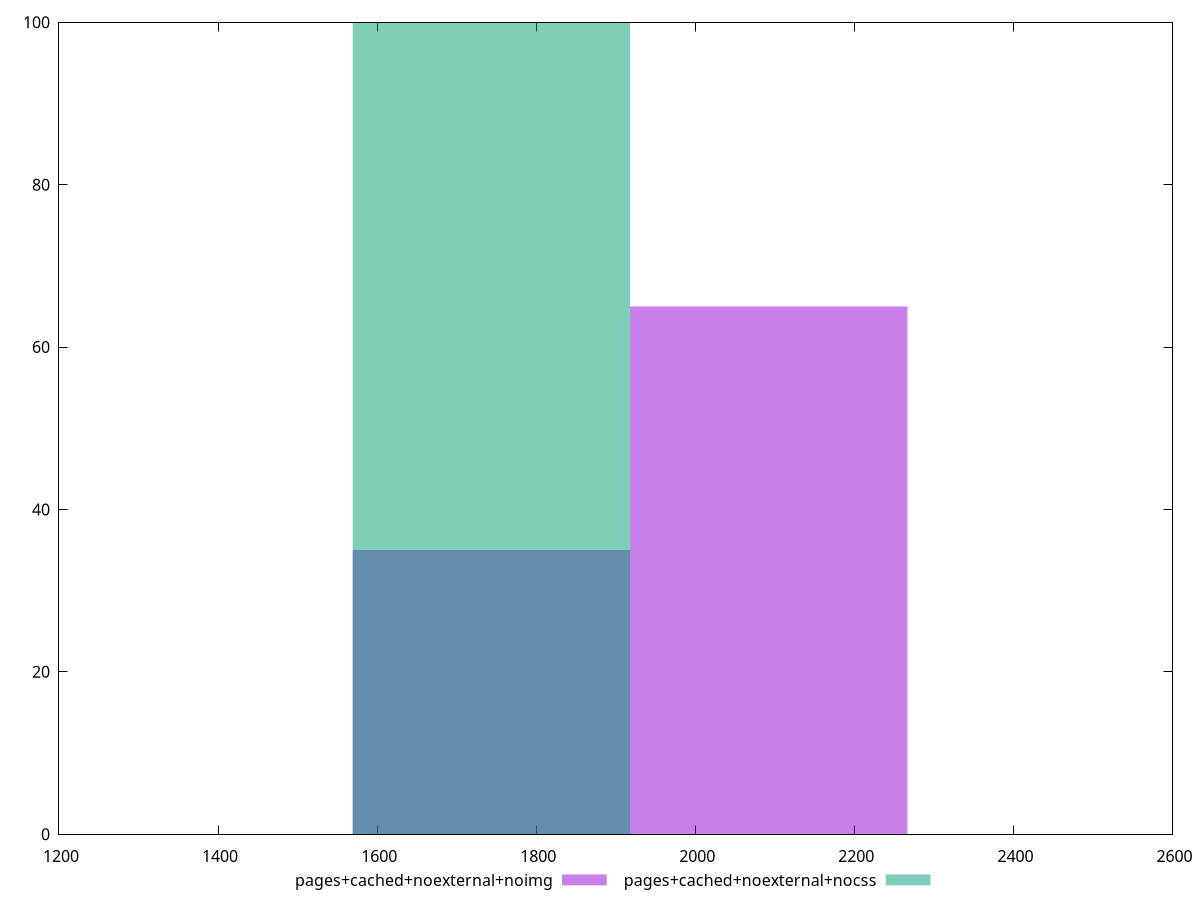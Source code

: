 reset
set terminal svg size 640, 500 enhanced background rgb 'white'
set output "report_00007_2020-12-11T15:55:29.892Z/metrics/comparison/histogram/8_vs_9.svg"

$pagesCachedNoexternalNoimg <<EOF
1743.652014623632 35
2092.3824175483587 65
EOF

$pagesCachedNoexternalNocss <<EOF
1743.652014623632 100
EOF

set key outside below
set boxwidth 348.73040292472643
set yrange [0:100]
set style fill transparent solid 0.5 noborder

plot \
  $pagesCachedNoexternalNoimg title "pages+cached+noexternal+noimg" with boxes, \
  $pagesCachedNoexternalNocss title "pages+cached+noexternal+nocss" with boxes, \


reset